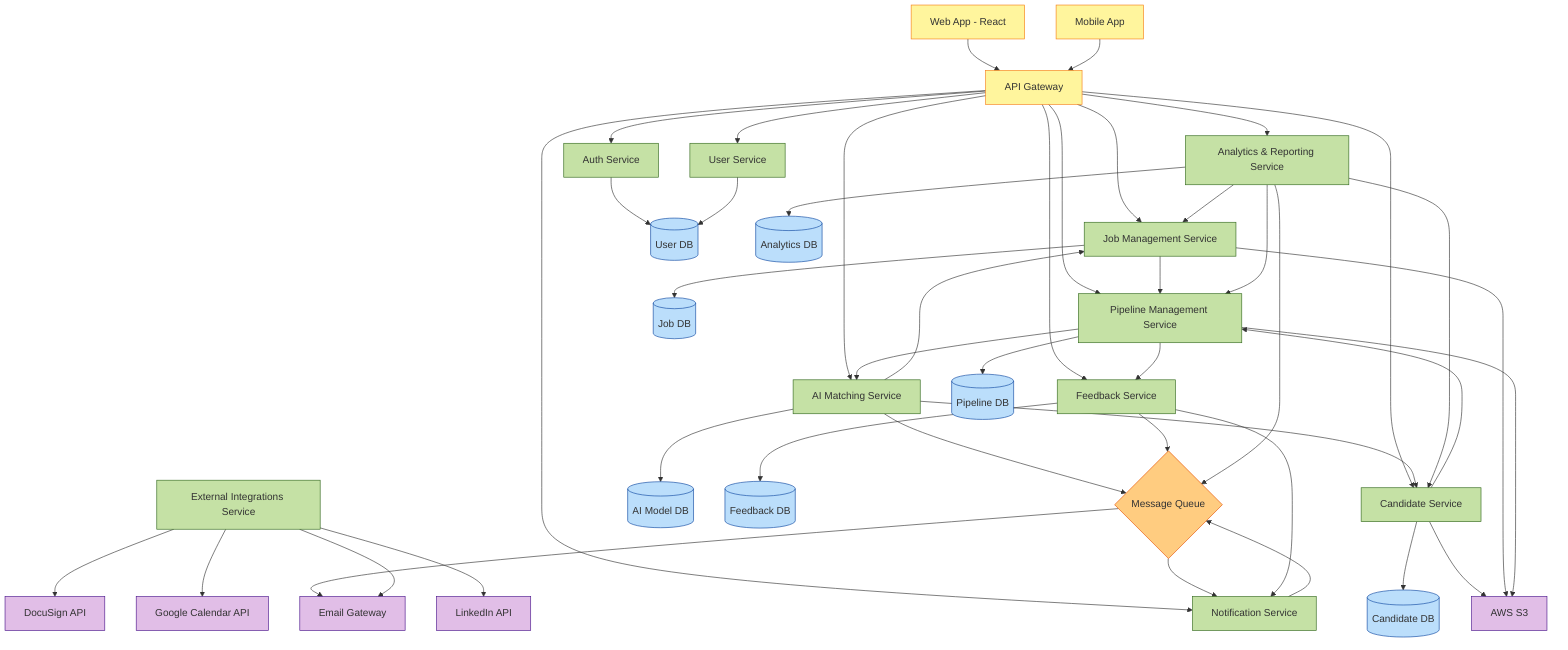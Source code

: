 graph TD
    %% API Gateway and frontend
    gateway[API Gateway]
    web[Web App - React]
    mobile[Mobile App]

    %% Core Microservices
    auth[Auth Service]
    user[User Service]
    job[Job Management Service]
    candidate[Candidate Service]
    pipeline[Pipeline Management Service]
    match[AI Matching Service]
    feedback[Feedback Service]
    notification[Notification Service]
    analytics[Analytics & Reporting Service]
    integration[External Integrations Service]

    %% Databases
    userDB[(User DB)]
    jobDB[(Job DB)]
    candidateDB[(Candidate DB)]
    pipelineDB[(Pipeline DB)]
    matchDB[(AI Model DB)]
    feedbackDB[(Feedback DB)]
    analyticsDB[(Analytics DB)]

    %% Message Queue
    queue{Message Queue}

    %% External Integrations
    linkedin[LinkedIn API]
    calendar[Google Calendar API]
    docusign[DocuSign API]
    email[Email Gateway]
    storage[AWS S3]

    %% Frontend connections
    web --> gateway
    mobile --> gateway

    %% API Gateway to Services
    gateway --> auth
    gateway --> user
    gateway --> job
    gateway --> candidate
    gateway --> pipeline
    gateway --> match
    gateway --> feedback
    gateway --> notification
    gateway --> analytics

    %% Service to Database connections
    auth --> userDB
    user --> userDB
    job --> jobDB
    candidate --> candidateDB
    pipeline --> pipelineDB
    match --> matchDB
    feedback --> feedbackDB
    analytics --> analyticsDB

    %% Message queue connections for async operations
    notification --> queue
    match --> queue
    feedback --> queue
    analytics --> queue
    
    queue --> notification
    queue --> email

    %% External integrations
    integration --> linkedin
    integration --> calendar
    integration --> docusign
    integration --> email

    candidate --> storage
    job --> storage
    pipeline --> storage

    %% Service interactions
    job --> pipeline
    candidate --> pipeline
    match --> job
    match --> candidate
    pipeline --> match
    pipeline --> feedback
    feedback --> notification
    analytics --> job
    analytics --> candidate
    analytics --> pipeline
    
    %% Service descriptions
    auth:::service
    user:::service
    job:::service
    candidate:::service
    pipeline:::service
    match:::service
    feedback:::service
    notification:::service
    analytics:::service
    integration:::service
    
    %% Styling
    classDef service fill:#C5E1A5,stroke:#33691E,stroke-width:1px
    classDef database fill:#BBDEFB,stroke:#0D47A1,stroke-width:1px
    classDef client fill:#FFF59D,stroke:#F57F17,stroke-width:1px
    classDef external fill:#E1BEE7,stroke:#4A148C,stroke-width:1px
    classDef queue fill:#FFCC80,stroke:#E65100,stroke-width:1px
    
    %% Apply styles
    web:::client
    mobile:::client
    gateway:::client
    userDB:::database
    jobDB:::database
    candidateDB:::database
    pipelineDB:::database
    matchDB:::database
    feedbackDB:::database
    analyticsDB:::database
    linkedin:::external
    calendar:::external
    docusign:::external
    email:::external
    storage:::external
    queue:::queue